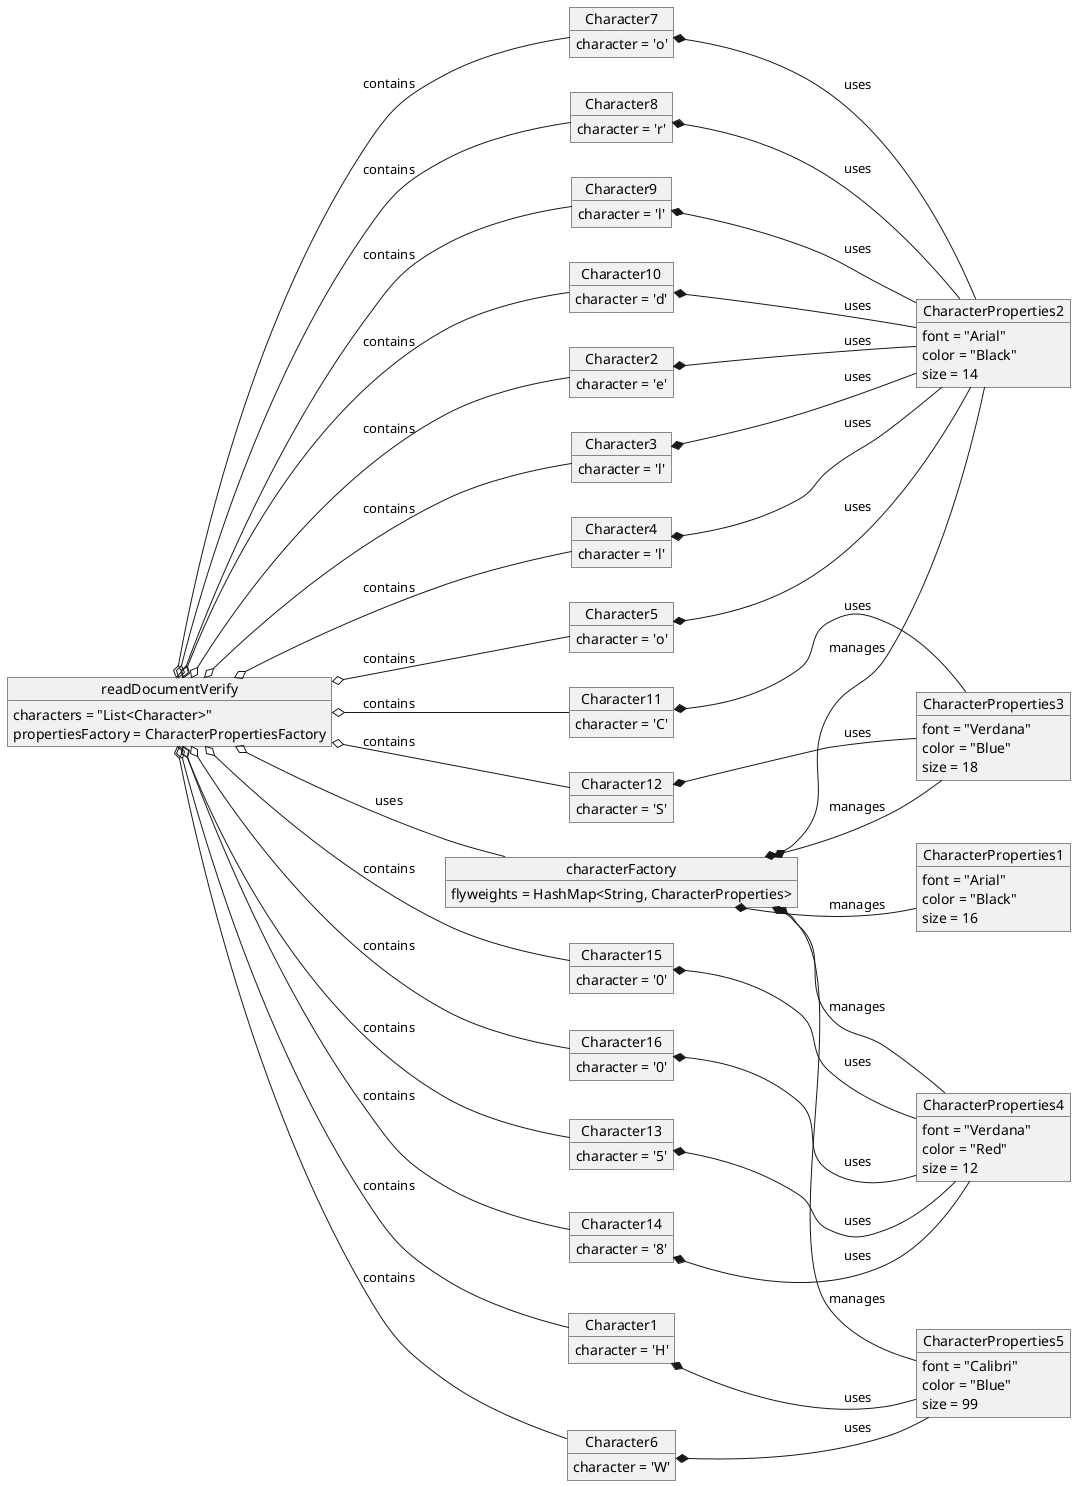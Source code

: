 @startuml
left to right direction

object readDocumentVerify {
  characters = "List<Character>"
  propertiesFactory = CharacterPropertiesFactory
}

object characterFactory {
  flyweights = HashMap<String, CharacterProperties>
}

object CharacterProperties2 {
  font = "Arial"
  color = "Black"
  size = 14
}
object CharacterProperties1 {
  font = "Arial"
  color = "Black"
  size = 16
}
object CharacterProperties3 {
  font = "Verdana"
  color = "Blue"
  size = 18
}
object CharacterProperties4 {
  font = "Verdana"
  color = "Red"
  size = 12
}

object CharacterProperties5 {
  font = "Calibri"
  color = "Blue"
  size = 99
}

object Character1 {
  character = 'H'
}
object Character2 {
  character = 'e'
}
object Character3 {
  character = 'l'
}
object Character4 {
  character = 'l'
}
object Character5 {
  character = 'o'
}
object Character6 {
  character = 'W'
}
object Character7 {
  character = 'o'
}
object Character8 {
  character = 'r'
}
object Character9 {
  character = 'l'
}
object Character10 {
  character = 'd'
}
object Character11 {
  character = 'C'
}
object Character12 {
  character = 'S'
}
object Character13 {
  character = '5'
}
object Character14 {
  character = '8'
}
object Character15 {
  character = '0'
}
object Character16 {
  character = '0'
}

readDocumentVerify o-- characterFactory : "uses"
characterFactory -[hidden]-> CharacterProperties1
characterFactory -[hidden]-> CharacterProperties2
characterFactory -[hidden]-> CharacterProperties3
characterFactory -[hidden]-> CharacterProperties4
characterFactory -[hidden]-> CharacterProperties5
readDocumentVerify o-- Character1 : "contains"
readDocumentVerify o-- Character2 : "contains"
readDocumentVerify o-- Character3 : "contains"
readDocumentVerify o-- Character4 : "contains"
readDocumentVerify o-- Character5 : "contains"
readDocumentVerify o-- Character6 : "contains"
readDocumentVerify o-- Character7 : "contains"
readDocumentVerify o-- Character8 : "contains"
readDocumentVerify o-- Character9 : "contains"
readDocumentVerify o-- Character10 : "contains"
readDocumentVerify o-- Character11 : "contains"
readDocumentVerify o-- Character12 : "contains"
readDocumentVerify o-- Character13 : "contains"
readDocumentVerify o-- Character14 : "contains"
readDocumentVerify o-- Character15 : "contains"
readDocumentVerify o-- Character16 : "contains"

characterFactory *-- CharacterProperties2 : "manages"
characterFactory *-- CharacterProperties1 : "manages"
characterFactory *-- CharacterProperties3 : "manages"
characterFactory *-- CharacterProperties4 : "manages"
characterFactory *-- CharacterProperties5 : "manages"

Character1 *-- CharacterProperties5 : "uses"
Character2 *-- CharacterProperties2 : "uses"
Character3 *-- CharacterProperties2 : "uses"
Character4 *-- CharacterProperties2 : "uses"
Character5 *-- CharacterProperties2 : "uses"
Character6 *-- CharacterProperties5 : "uses"
Character7 *-- CharacterProperties2 : "uses"
Character8 *-- CharacterProperties2 : "uses"
Character9 *-- CharacterProperties2 : "uses"
Character10 *-- CharacterProperties2 : "uses"
Character11 *-- CharacterProperties3 : "uses"
Character12 *-- CharacterProperties3 : "uses"
Character13 *-- CharacterProperties4 : "uses"
Character14 *-- CharacterProperties4 : "uses"
Character15 *-- CharacterProperties4 : "uses"
Character16 *-- CharacterProperties4 : "uses"

@enduml
